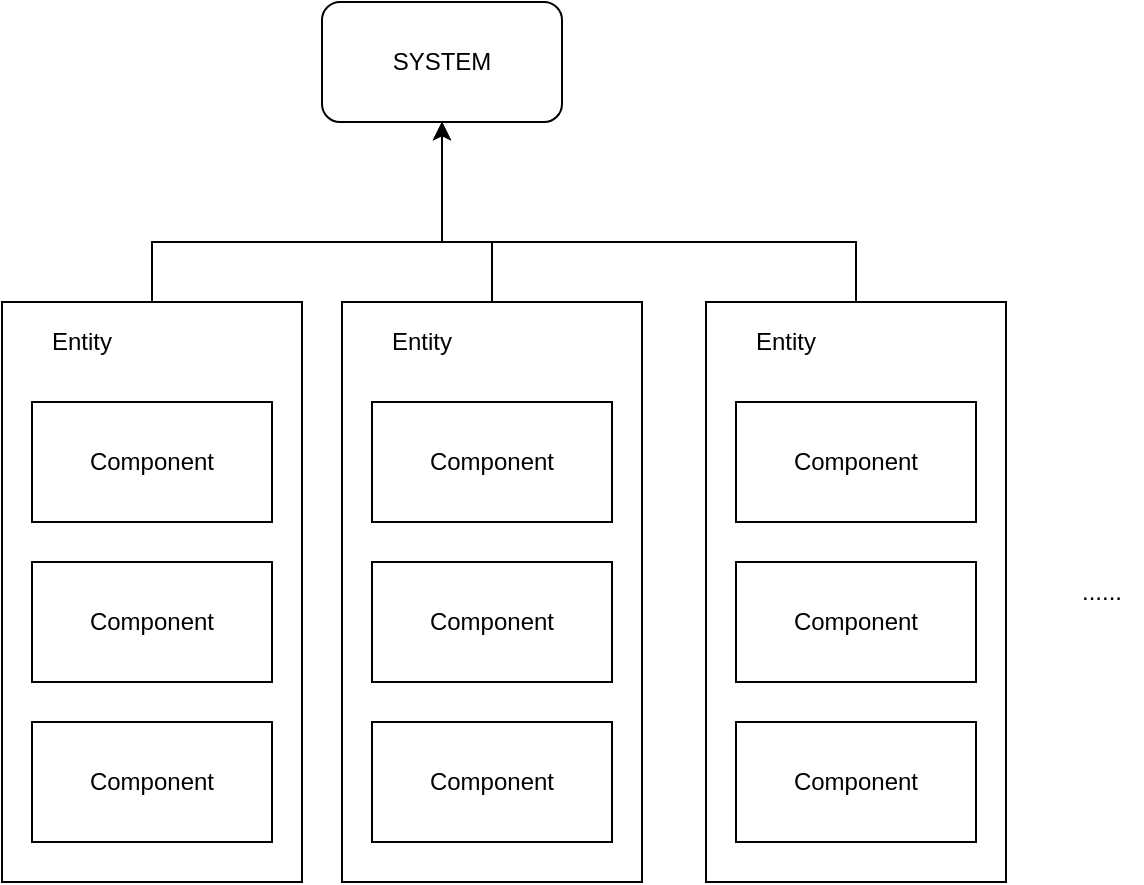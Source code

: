 <mxfile version="10.6.1" type="github"><diagram id="p3XlfUDuy05zyS2vJxhk" name="Page-1"><mxGraphModel dx="432" dy="769" grid="1" gridSize="10" guides="1" tooltips="1" connect="1" arrows="1" fold="1" page="1" pageScale="1" pageWidth="827" pageHeight="1169" math="0" shadow="0"><root><mxCell id="0"/><mxCell id="1" parent="0"/><mxCell id="yDI2z_WWPob-j1oNDZ3o-1" value="SYSTEM" style="rounded=1;whiteSpace=wrap;html=1;" vertex="1" parent="1"><mxGeometry x="190" y="20" width="120" height="60" as="geometry"/></mxCell><mxCell id="yDI2z_WWPob-j1oNDZ3o-22" style="edgeStyle=orthogonalEdgeStyle;rounded=0;orthogonalLoop=1;jettySize=auto;html=1;" edge="1" parent="1" source="yDI2z_WWPob-j1oNDZ3o-2" target="yDI2z_WWPob-j1oNDZ3o-1"><mxGeometry relative="1" as="geometry"><Array as="points"><mxPoint x="105" y="140"/><mxPoint x="250" y="140"/></Array></mxGeometry></mxCell><mxCell id="yDI2z_WWPob-j1oNDZ3o-2" value="" style="rounded=0;whiteSpace=wrap;html=1;" vertex="1" parent="1"><mxGeometry x="30" y="170" width="150" height="290" as="geometry"/></mxCell><mxCell id="yDI2z_WWPob-j1oNDZ3o-5" value="Entity" style="text;html=1;strokeColor=none;fillColor=none;align=center;verticalAlign=middle;whiteSpace=wrap;rounded=0;" vertex="1" parent="1"><mxGeometry x="50" y="180" width="40" height="20" as="geometry"/></mxCell><mxCell id="yDI2z_WWPob-j1oNDZ3o-7" value="Component" style="rounded=0;whiteSpace=wrap;html=1;" vertex="1" parent="1"><mxGeometry x="45" y="220" width="120" height="60" as="geometry"/></mxCell><mxCell id="yDI2z_WWPob-j1oNDZ3o-8" value="Component" style="rounded=0;whiteSpace=wrap;html=1;" vertex="1" parent="1"><mxGeometry x="45" y="300" width="120" height="60" as="geometry"/></mxCell><mxCell id="yDI2z_WWPob-j1oNDZ3o-9" value="Component" style="rounded=0;whiteSpace=wrap;html=1;" vertex="1" parent="1"><mxGeometry x="45" y="380" width="120" height="60" as="geometry"/></mxCell><mxCell id="yDI2z_WWPob-j1oNDZ3o-25" style="edgeStyle=orthogonalEdgeStyle;rounded=0;orthogonalLoop=1;jettySize=auto;html=1;" edge="1" parent="1" source="yDI2z_WWPob-j1oNDZ3o-11" target="yDI2z_WWPob-j1oNDZ3o-1"><mxGeometry relative="1" as="geometry"><Array as="points"><mxPoint x="275" y="140"/><mxPoint x="250" y="140"/></Array></mxGeometry></mxCell><mxCell id="yDI2z_WWPob-j1oNDZ3o-11" value="" style="rounded=0;whiteSpace=wrap;html=1;" vertex="1" parent="1"><mxGeometry x="200" y="170" width="150" height="290" as="geometry"/></mxCell><mxCell id="yDI2z_WWPob-j1oNDZ3o-12" value="Entity" style="text;html=1;strokeColor=none;fillColor=none;align=center;verticalAlign=middle;whiteSpace=wrap;rounded=0;" vertex="1" parent="1"><mxGeometry x="220" y="180" width="40" height="20" as="geometry"/></mxCell><mxCell id="yDI2z_WWPob-j1oNDZ3o-13" value="Component" style="rounded=0;whiteSpace=wrap;html=1;" vertex="1" parent="1"><mxGeometry x="215" y="220" width="120" height="60" as="geometry"/></mxCell><mxCell id="yDI2z_WWPob-j1oNDZ3o-14" value="Component" style="rounded=0;whiteSpace=wrap;html=1;" vertex="1" parent="1"><mxGeometry x="215" y="300" width="120" height="60" as="geometry"/></mxCell><mxCell id="yDI2z_WWPob-j1oNDZ3o-15" value="Component" style="rounded=0;whiteSpace=wrap;html=1;" vertex="1" parent="1"><mxGeometry x="215" y="380" width="120" height="60" as="geometry"/></mxCell><mxCell id="yDI2z_WWPob-j1oNDZ3o-26" style="edgeStyle=orthogonalEdgeStyle;rounded=0;orthogonalLoop=1;jettySize=auto;html=1;entryX=0.5;entryY=1;entryDx=0;entryDy=0;" edge="1" parent="1" source="yDI2z_WWPob-j1oNDZ3o-16" target="yDI2z_WWPob-j1oNDZ3o-1"><mxGeometry relative="1" as="geometry"><Array as="points"><mxPoint x="457" y="140"/><mxPoint x="250" y="140"/></Array></mxGeometry></mxCell><mxCell id="yDI2z_WWPob-j1oNDZ3o-16" value="" style="rounded=0;whiteSpace=wrap;html=1;" vertex="1" parent="1"><mxGeometry x="382" y="170" width="150" height="290" as="geometry"/></mxCell><mxCell id="yDI2z_WWPob-j1oNDZ3o-17" value="Entity" style="text;html=1;strokeColor=none;fillColor=none;align=center;verticalAlign=middle;whiteSpace=wrap;rounded=0;" vertex="1" parent="1"><mxGeometry x="402" y="180" width="40" height="20" as="geometry"/></mxCell><mxCell id="yDI2z_WWPob-j1oNDZ3o-18" value="Component" style="rounded=0;whiteSpace=wrap;html=1;" vertex="1" parent="1"><mxGeometry x="397" y="220" width="120" height="60" as="geometry"/></mxCell><mxCell id="yDI2z_WWPob-j1oNDZ3o-19" value="Component" style="rounded=0;whiteSpace=wrap;html=1;" vertex="1" parent="1"><mxGeometry x="397" y="300" width="120" height="60" as="geometry"/></mxCell><mxCell id="yDI2z_WWPob-j1oNDZ3o-20" value="Component" style="rounded=0;whiteSpace=wrap;html=1;" vertex="1" parent="1"><mxGeometry x="397" y="380" width="120" height="60" as="geometry"/></mxCell><mxCell id="yDI2z_WWPob-j1oNDZ3o-21" value="......" style="text;html=1;strokeColor=none;fillColor=none;align=center;verticalAlign=middle;whiteSpace=wrap;rounded=0;" vertex="1" parent="1"><mxGeometry x="560" y="305" width="40" height="20" as="geometry"/></mxCell></root></mxGraphModel></diagram></mxfile>